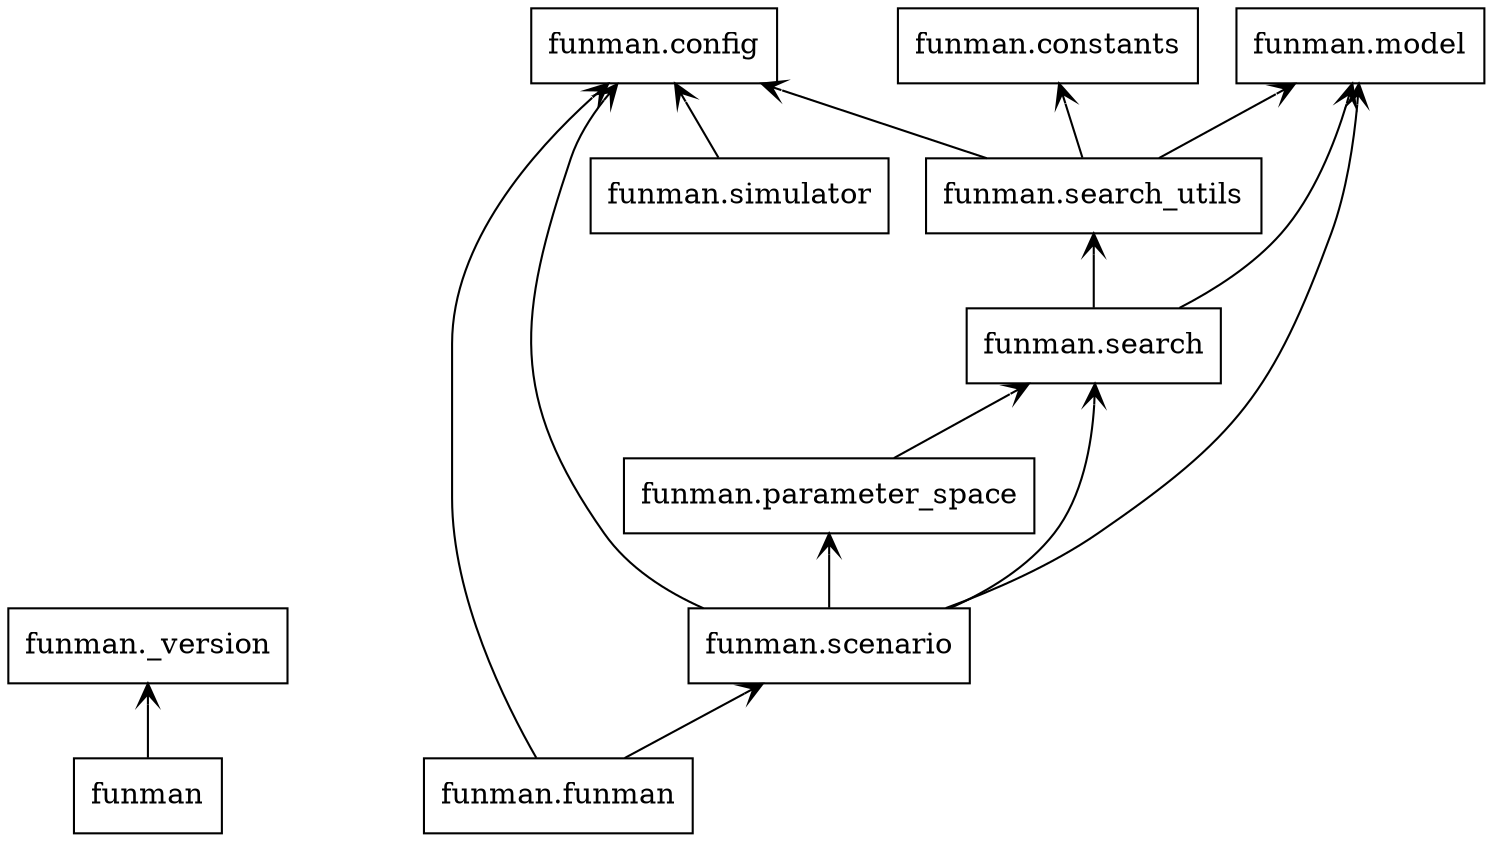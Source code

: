 digraph "packages" {
rankdir=BT
charset="utf-8"
"funman" [color="black", label="funman", shape="box", style="solid"];
"funman._version" [color="black", label="funman._version", shape="box", style="solid"];
"funman.config" [color="black", label="funman.config", shape="box", style="solid"];
"funman.constants" [color="black", label="funman.constants", shape="box", style="solid"];
"funman.funman" [color="black", label="funman.funman", shape="box", style="solid"];
"funman.model" [color="black", label="funman.model", shape="box", style="solid"];
"funman.parameter_space" [color="black", label="funman.parameter_space", shape="box", style="solid"];
"funman.scenario" [color="black", label="funman.scenario", shape="box", style="solid"];
"funman.search" [color="black", label="funman.search", shape="box", style="solid"];
"funman.search_utils" [color="black", label="funman.search_utils", shape="box", style="solid"];
"funman.simulator" [color="black", label="funman.simulator", shape="box", style="solid"];
"funman" -> "funman._version" [arrowhead="open", arrowtail="none"];
"funman.funman" -> "funman.config" [arrowhead="open", arrowtail="none"];
"funman.funman" -> "funman.scenario" [arrowhead="open", arrowtail="none"];
"funman.parameter_space" -> "funman.search" [arrowhead="open", arrowtail="none"];
"funman.scenario" -> "funman.config" [arrowhead="open", arrowtail="none"];
"funman.scenario" -> "funman.model" [arrowhead="open", arrowtail="none"];
"funman.scenario" -> "funman.parameter_space" [arrowhead="open", arrowtail="none"];
"funman.scenario" -> "funman.search" [arrowhead="open", arrowtail="none"];
"funman.search" -> "funman.model" [arrowhead="open", arrowtail="none"];
"funman.search" -> "funman.search_utils" [arrowhead="open", arrowtail="none"];
"funman.search_utils" -> "funman.config" [arrowhead="open", arrowtail="none"];
"funman.search_utils" -> "funman.constants" [arrowhead="open", arrowtail="none"];
"funman.search_utils" -> "funman.model" [arrowhead="open", arrowtail="none"];
"funman.simulator" -> "funman.config" [arrowhead="open", arrowtail="none"];
}

